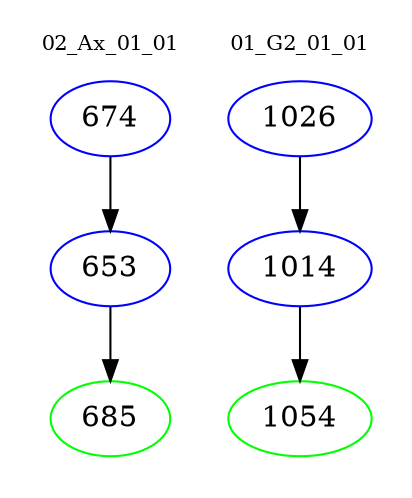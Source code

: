 digraph{
subgraph cluster_0 {
color = white
label = "02_Ax_01_01";
fontsize=10;
T0_674 [label="674", color="blue"]
T0_674 -> T0_653 [color="black"]
T0_653 [label="653", color="blue"]
T0_653 -> T0_685 [color="black"]
T0_685 [label="685", color="green"]
}
subgraph cluster_1 {
color = white
label = "01_G2_01_01";
fontsize=10;
T1_1026 [label="1026", color="blue"]
T1_1026 -> T1_1014 [color="black"]
T1_1014 [label="1014", color="blue"]
T1_1014 -> T1_1054 [color="black"]
T1_1054 [label="1054", color="green"]
}
}
